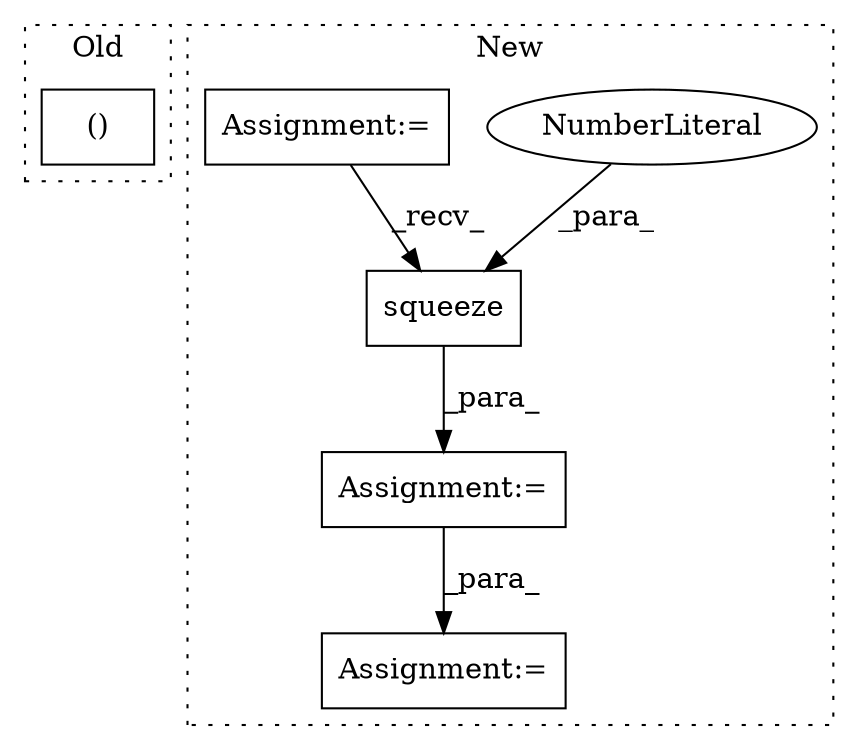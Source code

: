 digraph G {
subgraph cluster0 {
1 [label="()" a="106" s="2404" l="59" shape="box"];
label = "Old";
style="dotted";
}
subgraph cluster1 {
2 [label="squeeze" a="32" s="2860,2869" l="8,1" shape="box"];
3 [label="NumberLiteral" a="34" s="2868" l="1" shape="ellipse"];
4 [label="Assignment:=" a="7" s="2983" l="12" shape="box"];
5 [label="Assignment:=" a="7" s="2928" l="39" shape="box"];
6 [label="Assignment:=" a="7" s="3134" l="1" shape="box"];
label = "New";
style="dotted";
}
2 -> 4 [label="_para_"];
3 -> 2 [label="_para_"];
4 -> 6 [label="_para_"];
5 -> 2 [label="_recv_"];
}